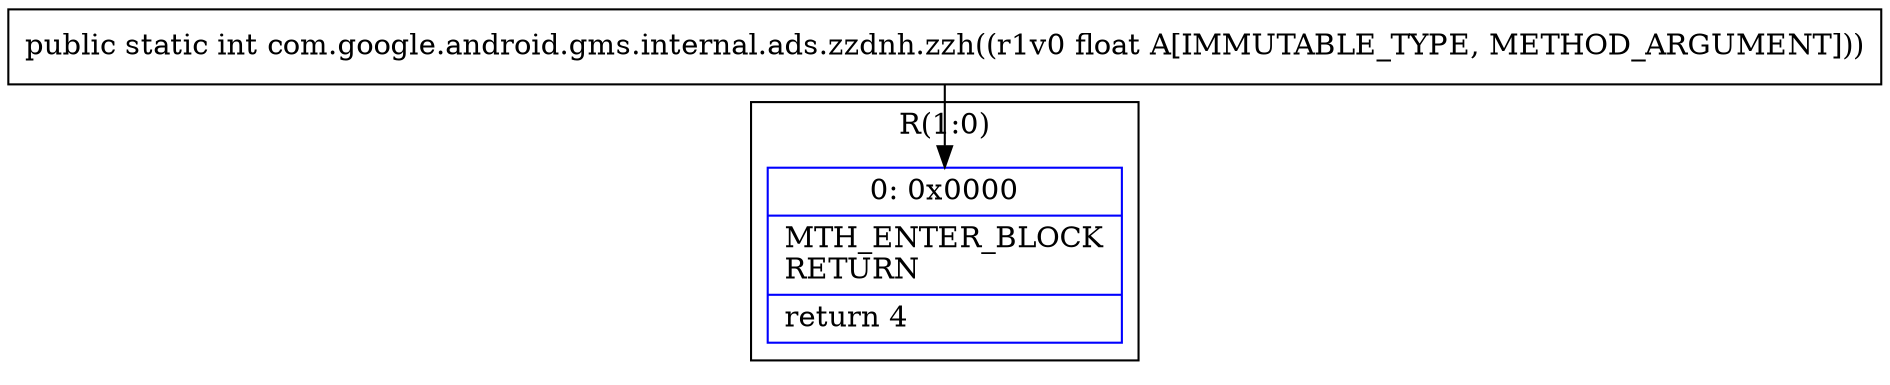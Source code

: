 digraph "CFG forcom.google.android.gms.internal.ads.zzdnh.zzh(F)I" {
subgraph cluster_Region_1192758494 {
label = "R(1:0)";
node [shape=record,color=blue];
Node_0 [shape=record,label="{0\:\ 0x0000|MTH_ENTER_BLOCK\lRETURN\l|return 4\l}"];
}
MethodNode[shape=record,label="{public static int com.google.android.gms.internal.ads.zzdnh.zzh((r1v0 float A[IMMUTABLE_TYPE, METHOD_ARGUMENT])) }"];
MethodNode -> Node_0;
}

